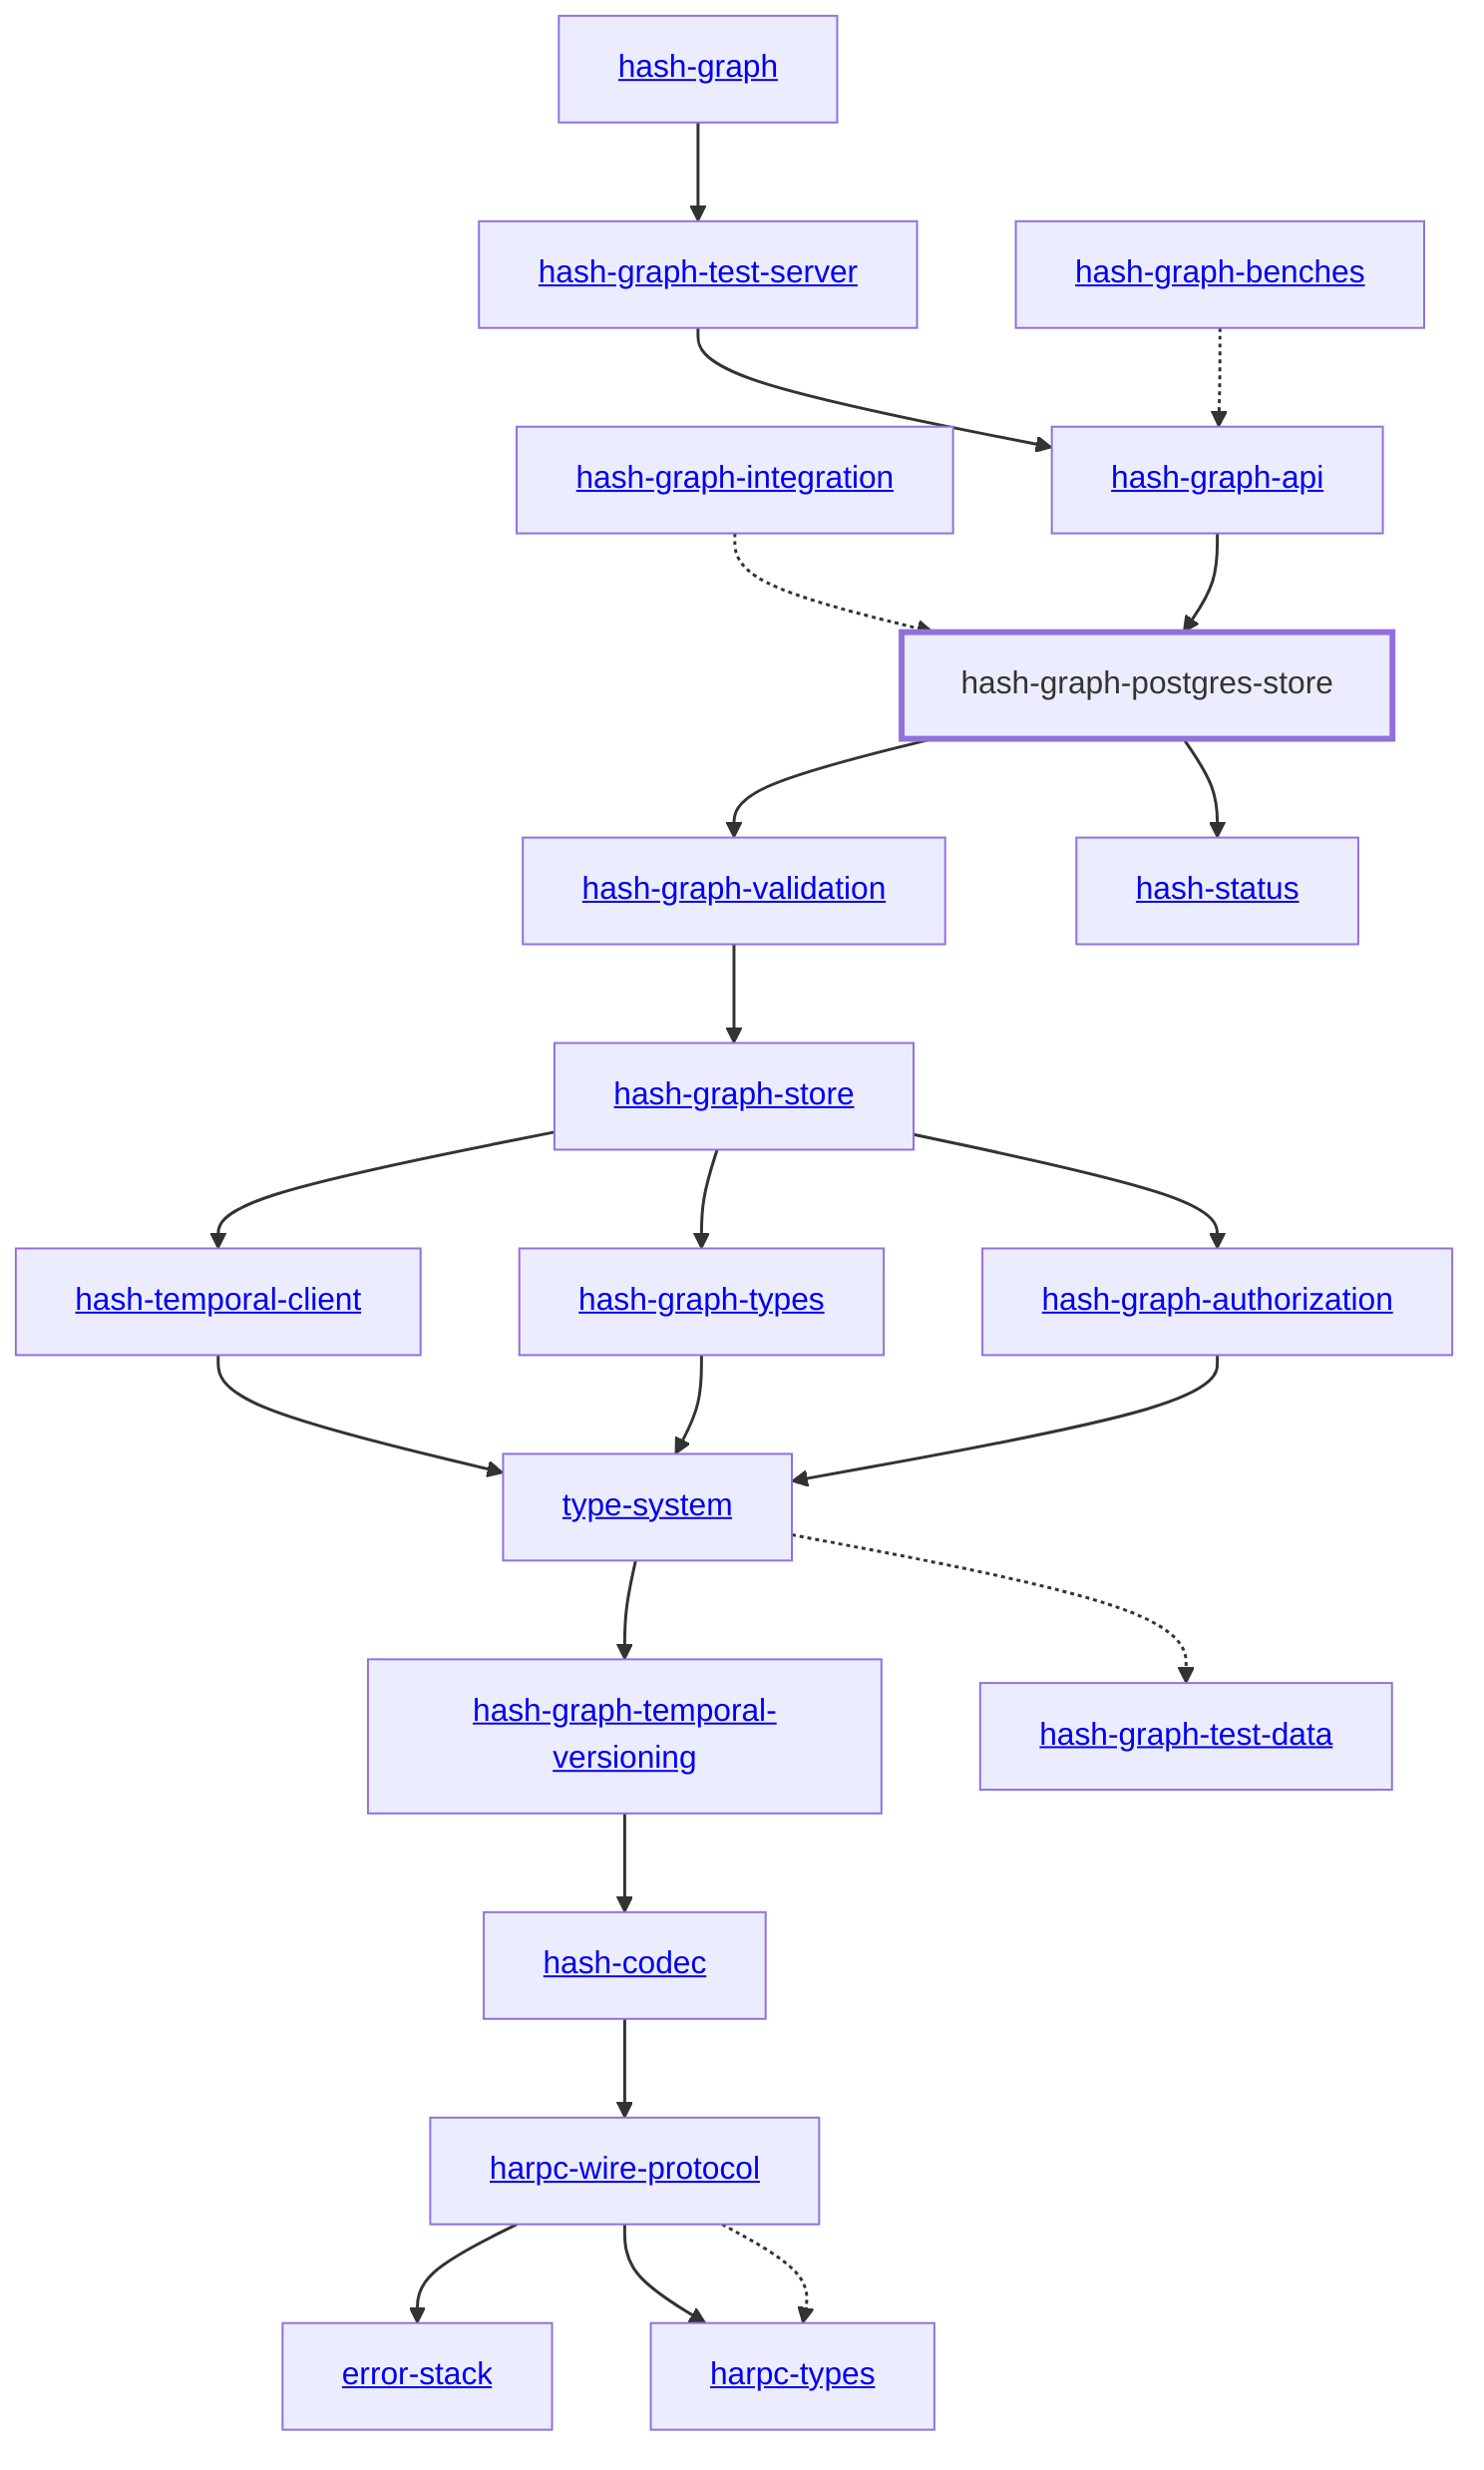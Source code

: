 graph TD
    linkStyle default stroke-width:1.5px
    classDef default stroke-width:1px
    classDef root stroke-width:3px
    classDef dev stroke-width:1px
    classDef build stroke-width:1px
    %% Legend
    %% --> : Normal dependency
    %% -.-> : Dev dependency
    %% ---> : Build dependency
    0[<a href="../hash_graph_api/index.html">hash-graph-api</a>]
    1[<a href="../hash_graph_authorization/index.html">hash-graph-authorization</a>]
    2[<a href="../hash_graph_benches/index.html">hash-graph-benches</a>]
    3[<a href="../hash_graph_integration/index.html">hash-graph-integration</a>]
    4[<a href="../hash_graph_validation/index.html">hash-graph-validation</a>]
    5[<a href="../type_system/index.html">type-system</a>]
    6[hash-graph-postgres-store]
    class 6 root
    7[<a href="../error_stack/index.html">error-stack</a>]
    8[<a href="../hash_graph_store/index.html">hash-graph-store</a>]
    9[<a href="../hash_graph_temporal_versioning/index.html">hash-graph-temporal-versioning</a>]
    10[<a href="../hash_graph_test_data/index.html">hash-graph-test-data</a>]
    11[<a href="../hash_graph_test_server/index.html">hash-graph-test-server</a>]
    12[<a href="../hash_status/index.html">hash-status</a>]
    13[<a href="../hash_temporal_client/index.html">hash-temporal-client</a>]
    14[<a href="../hash_graph_types/index.html">hash-graph-types</a>]
    15[<a href="../harpc_types/index.html">harpc-types</a>]
    16[<a href="../harpc_wire_protocol/index.html">harpc-wire-protocol</a>]
    17[<a href="../hash_codec/index.html">hash-codec</a>]
    18[<a href="../hash_graph/index.html">hash-graph</a>]
    3 -.-> 6
    5 --> 9
    11 --> 0
    6 --> 4
    6 --> 12
    8 --> 14
    8 --> 13
    9 --> 17
    4 --> 8
    13 --> 5
    16 --> 7
    16 --> 15
    16 -.-> 15
    17 --> 16
    18 --> 11
    5 -.-> 10
    8 --> 1
    14 --> 5
    0 --> 6
    1 --> 5
    2 -.-> 0
